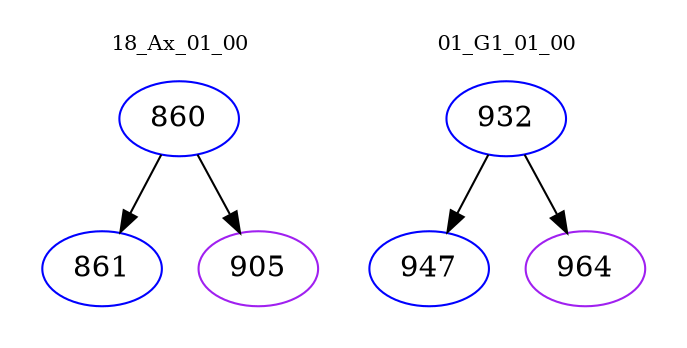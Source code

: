 digraph{
subgraph cluster_0 {
color = white
label = "18_Ax_01_00";
fontsize=10;
T0_860 [label="860", color="blue"]
T0_860 -> T0_861 [color="black"]
T0_861 [label="861", color="blue"]
T0_860 -> T0_905 [color="black"]
T0_905 [label="905", color="purple"]
}
subgraph cluster_1 {
color = white
label = "01_G1_01_00";
fontsize=10;
T1_932 [label="932", color="blue"]
T1_932 -> T1_947 [color="black"]
T1_947 [label="947", color="blue"]
T1_932 -> T1_964 [color="black"]
T1_964 [label="964", color="purple"]
}
}
